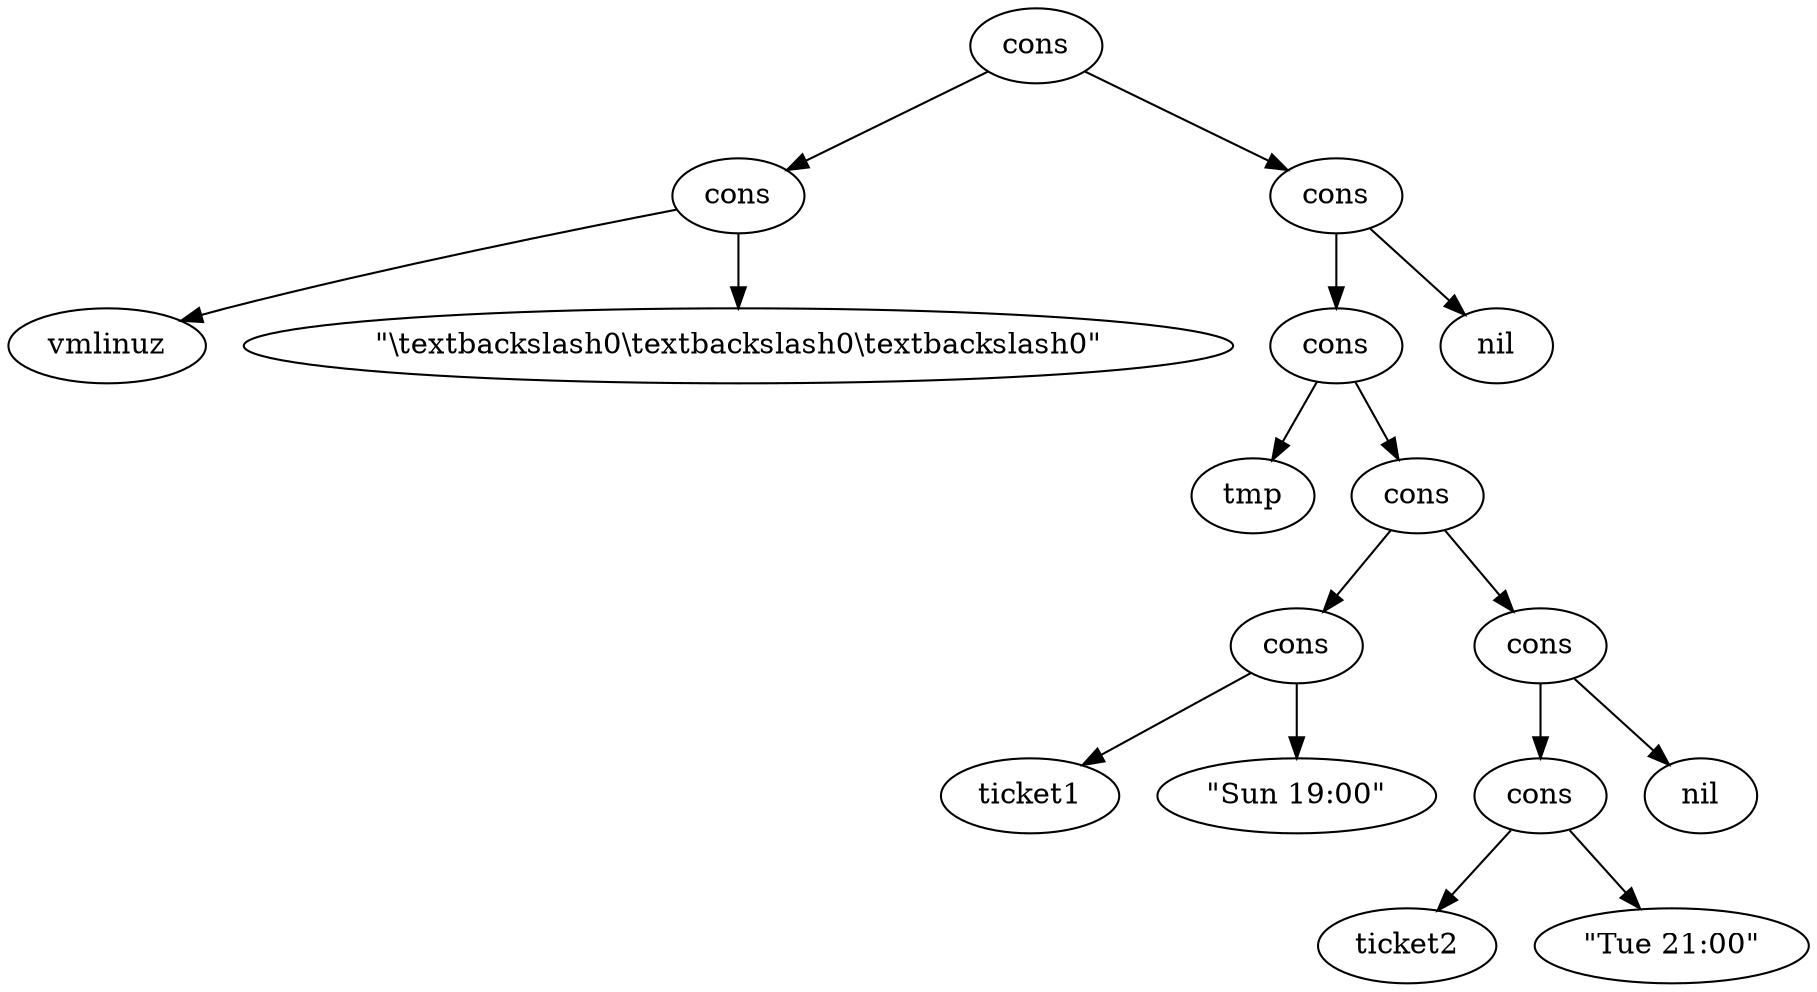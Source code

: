 digraph G {
  1 [label="cons"];
  2 [label="cons"];
  1 -> 2;
  3 [label="vmlinuz"];
  2 -> 3;
  4 [label="\"\\textbackslash0\\textbackslash0\\textbackslash0\""];
  2 -> 4;
  5 [label="cons"];
  1 -> 5;
  6 [label="cons"];
  5 -> 6
  7 [label="tmp"];
  6 -> 7;
  8 [label="cons"];
  6 -> 8;
  9 [label="cons"];
  8 -> 9;
  10 [label="ticket1"];
  9 -> 10;
  11 [label="\"Sun 19:00\""];
  9 -> 11;
  12 [label="cons"];
  8 -> 12;
  13 [label="cons"];
  12 -> 13;
  14 [label="ticket2"];
  13 -> 14;
  15 [label="\"Tue 21:00\""];
  13 -> 15;
  16 [label="nil"];
  12 -> 16;
  17 [label="nil"];
  5 -> 17;
}
